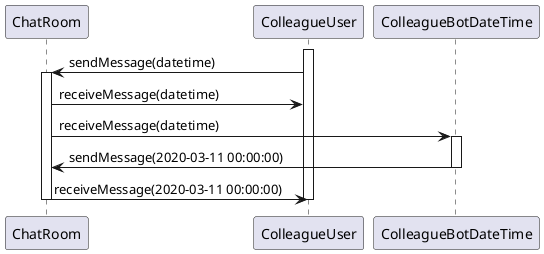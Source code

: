 @startuml

participant ChatRoom
participant ColleagueUser
participant ColleagueBotDateTime

activate ColleagueUser
ColleagueUser -> ChatRoom : sendMessage(datetime)
activate ChatRoom

ChatRoom -> ColleagueUser : receiveMessage(datetime)
ChatRoom -> ColleagueBotDateTime : receiveMessage(datetime)
activate ColleagueBotDateTime

ColleagueBotDateTime -> ChatRoom : sendMessage(2020-03-11 00:00:00)
deactivate ColleagueBotDateTime

ChatRoom -> ColleagueUser : receiveMessage(2020-03-11 00:00:00)
deactivate ChatRoom

deactivate ColleagueUser

@enduml